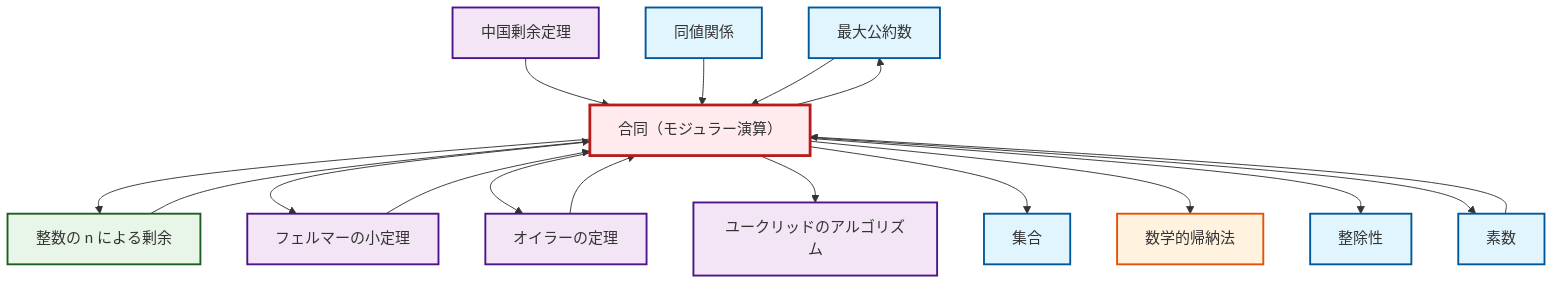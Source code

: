 graph TD
    classDef definition fill:#e1f5fe,stroke:#01579b,stroke-width:2px
    classDef theorem fill:#f3e5f5,stroke:#4a148c,stroke-width:2px
    classDef axiom fill:#fff3e0,stroke:#e65100,stroke-width:2px
    classDef example fill:#e8f5e9,stroke:#1b5e20,stroke-width:2px
    classDef current fill:#ffebee,stroke:#b71c1c,stroke-width:3px
    def-gcd["最大公約数"]:::definition
    thm-euclidean-algorithm["ユークリッドのアルゴリズム"]:::theorem
    ax-induction["数学的帰納法"]:::axiom
    ex-quotient-integers-mod-n["整数の n による剰余"]:::example
    def-congruence["合同（モジュラー演算）"]:::definition
    def-prime["素数"]:::definition
    def-set["集合"]:::definition
    def-equivalence-relation["同値関係"]:::definition
    def-divisibility["整除性"]:::definition
    thm-euler["オイラーの定理"]:::theorem
    thm-fermat-little["フェルマーの小定理"]:::theorem
    thm-chinese-remainder["中国剰余定理"]:::theorem
    def-congruence --> ex-quotient-integers-mod-n
    def-congruence --> thm-fermat-little
    def-congruence --> thm-euler
    def-congruence --> thm-euclidean-algorithm
    thm-chinese-remainder --> def-congruence
    thm-euler --> def-congruence
    def-equivalence-relation --> def-congruence
    thm-fermat-little --> def-congruence
    def-congruence --> def-set
    def-congruence --> ax-induction
    def-congruence --> def-divisibility
    def-congruence --> def-gcd
    def-gcd --> def-congruence
    def-prime --> def-congruence
    def-congruence --> def-prime
    ex-quotient-integers-mod-n --> def-congruence
    class def-congruence current